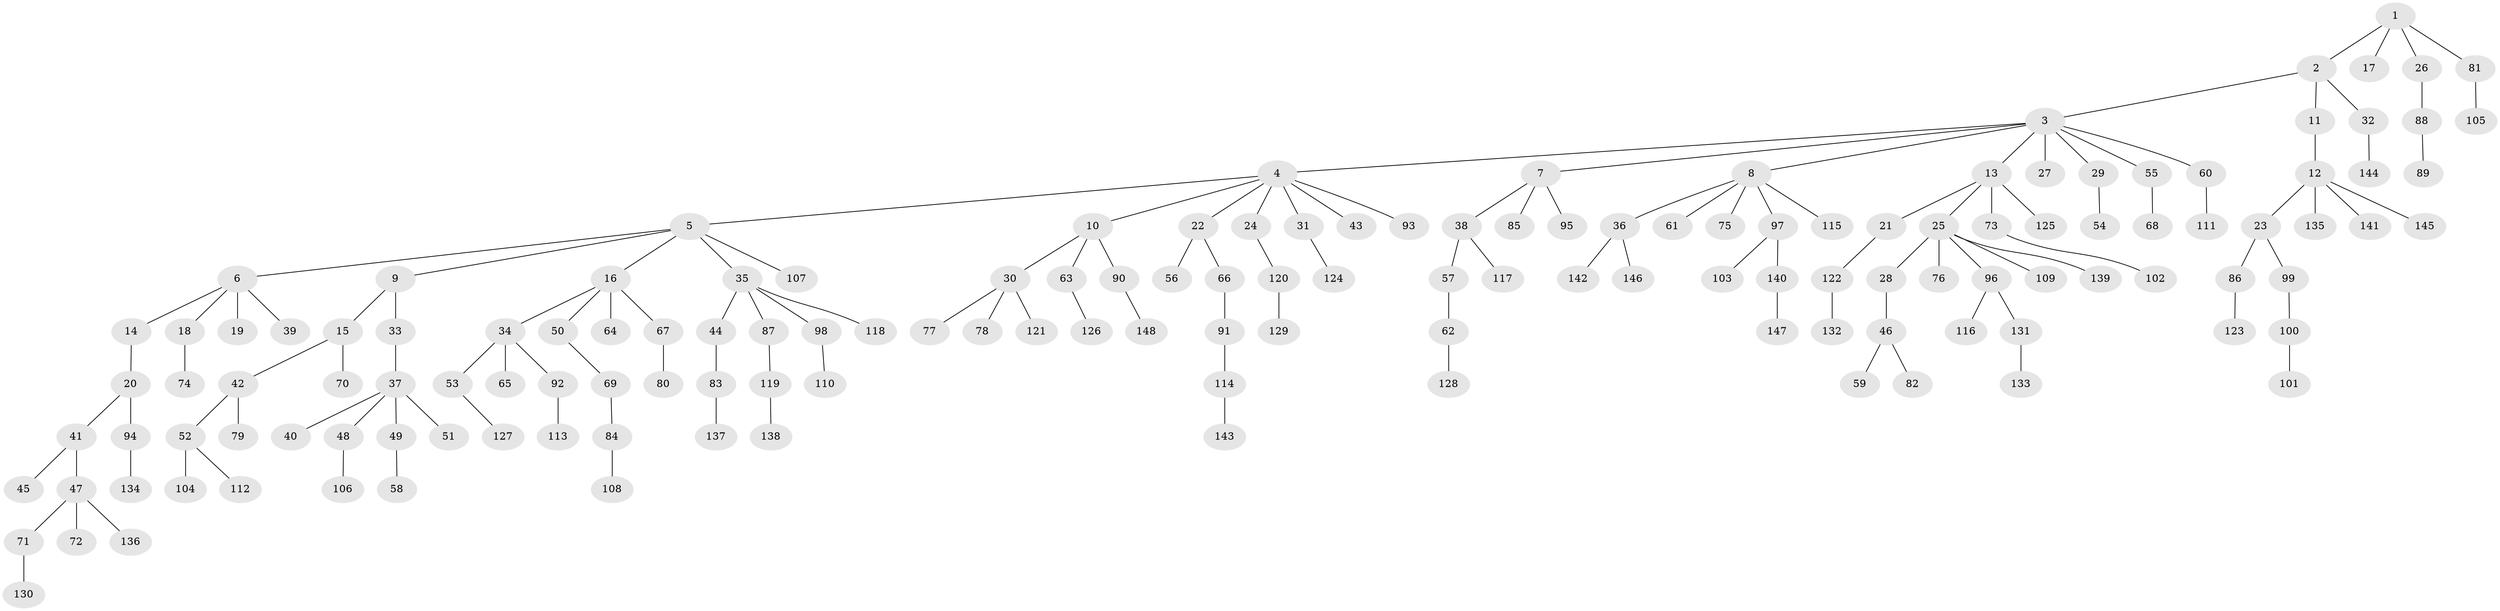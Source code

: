 // coarse degree distribution, {2: 0.25675675675675674, 5: 0.02702702702702703, 8: 0.013513513513513514, 6: 0.013513513513513514, 3: 0.16216216216216217, 4: 0.04054054054054054, 1: 0.4864864864864865}
// Generated by graph-tools (version 1.1) at 2025/52/03/04/25 22:52:02]
// undirected, 148 vertices, 147 edges
graph export_dot {
  node [color=gray90,style=filled];
  1;
  2;
  3;
  4;
  5;
  6;
  7;
  8;
  9;
  10;
  11;
  12;
  13;
  14;
  15;
  16;
  17;
  18;
  19;
  20;
  21;
  22;
  23;
  24;
  25;
  26;
  27;
  28;
  29;
  30;
  31;
  32;
  33;
  34;
  35;
  36;
  37;
  38;
  39;
  40;
  41;
  42;
  43;
  44;
  45;
  46;
  47;
  48;
  49;
  50;
  51;
  52;
  53;
  54;
  55;
  56;
  57;
  58;
  59;
  60;
  61;
  62;
  63;
  64;
  65;
  66;
  67;
  68;
  69;
  70;
  71;
  72;
  73;
  74;
  75;
  76;
  77;
  78;
  79;
  80;
  81;
  82;
  83;
  84;
  85;
  86;
  87;
  88;
  89;
  90;
  91;
  92;
  93;
  94;
  95;
  96;
  97;
  98;
  99;
  100;
  101;
  102;
  103;
  104;
  105;
  106;
  107;
  108;
  109;
  110;
  111;
  112;
  113;
  114;
  115;
  116;
  117;
  118;
  119;
  120;
  121;
  122;
  123;
  124;
  125;
  126;
  127;
  128;
  129;
  130;
  131;
  132;
  133;
  134;
  135;
  136;
  137;
  138;
  139;
  140;
  141;
  142;
  143;
  144;
  145;
  146;
  147;
  148;
  1 -- 2;
  1 -- 17;
  1 -- 26;
  1 -- 81;
  2 -- 3;
  2 -- 11;
  2 -- 32;
  3 -- 4;
  3 -- 7;
  3 -- 8;
  3 -- 13;
  3 -- 27;
  3 -- 29;
  3 -- 55;
  3 -- 60;
  4 -- 5;
  4 -- 10;
  4 -- 22;
  4 -- 24;
  4 -- 31;
  4 -- 43;
  4 -- 93;
  5 -- 6;
  5 -- 9;
  5 -- 16;
  5 -- 35;
  5 -- 107;
  6 -- 14;
  6 -- 18;
  6 -- 19;
  6 -- 39;
  7 -- 38;
  7 -- 85;
  7 -- 95;
  8 -- 36;
  8 -- 61;
  8 -- 75;
  8 -- 97;
  8 -- 115;
  9 -- 15;
  9 -- 33;
  10 -- 30;
  10 -- 63;
  10 -- 90;
  11 -- 12;
  12 -- 23;
  12 -- 135;
  12 -- 141;
  12 -- 145;
  13 -- 21;
  13 -- 25;
  13 -- 73;
  13 -- 125;
  14 -- 20;
  15 -- 42;
  15 -- 70;
  16 -- 34;
  16 -- 50;
  16 -- 64;
  16 -- 67;
  18 -- 74;
  20 -- 41;
  20 -- 94;
  21 -- 122;
  22 -- 56;
  22 -- 66;
  23 -- 86;
  23 -- 99;
  24 -- 120;
  25 -- 28;
  25 -- 76;
  25 -- 96;
  25 -- 109;
  25 -- 139;
  26 -- 88;
  28 -- 46;
  29 -- 54;
  30 -- 77;
  30 -- 78;
  30 -- 121;
  31 -- 124;
  32 -- 144;
  33 -- 37;
  34 -- 53;
  34 -- 65;
  34 -- 92;
  35 -- 44;
  35 -- 87;
  35 -- 98;
  35 -- 118;
  36 -- 142;
  36 -- 146;
  37 -- 40;
  37 -- 48;
  37 -- 49;
  37 -- 51;
  38 -- 57;
  38 -- 117;
  41 -- 45;
  41 -- 47;
  42 -- 52;
  42 -- 79;
  44 -- 83;
  46 -- 59;
  46 -- 82;
  47 -- 71;
  47 -- 72;
  47 -- 136;
  48 -- 106;
  49 -- 58;
  50 -- 69;
  52 -- 104;
  52 -- 112;
  53 -- 127;
  55 -- 68;
  57 -- 62;
  60 -- 111;
  62 -- 128;
  63 -- 126;
  66 -- 91;
  67 -- 80;
  69 -- 84;
  71 -- 130;
  73 -- 102;
  81 -- 105;
  83 -- 137;
  84 -- 108;
  86 -- 123;
  87 -- 119;
  88 -- 89;
  90 -- 148;
  91 -- 114;
  92 -- 113;
  94 -- 134;
  96 -- 116;
  96 -- 131;
  97 -- 103;
  97 -- 140;
  98 -- 110;
  99 -- 100;
  100 -- 101;
  114 -- 143;
  119 -- 138;
  120 -- 129;
  122 -- 132;
  131 -- 133;
  140 -- 147;
}
